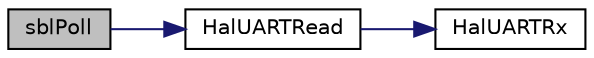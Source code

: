 digraph "sblPoll"
{
  edge [fontname="Helvetica",fontsize="10",labelfontname="Helvetica",labelfontsize="10"];
  node [fontname="Helvetica",fontsize="10",shape=record];
  rankdir="LR";
  Node1 [label="sblPoll",height=0.2,width=0.4,color="black", fillcolor="grey75", style="filled" fontcolor="black"];
  Node1 -> Node2 [color="midnightblue",fontsize="10",style="solid",fontname="Helvetica"];
  Node2 [label="HalUARTRead",height=0.2,width=0.4,color="black", fillcolor="white", style="filled",URL="$hal__uart_8h.html#a68bd83827c7573ee10aec3849b22e31a"];
  Node2 -> Node3 [color="midnightblue",fontsize="10",style="solid",fontname="Helvetica"];
  Node3 [label="HalUARTRx",height=0.2,width=0.4,color="black", fillcolor="white", style="filled",URL="$__hal__uart__usb_8c.html#a1906a0f76aad78aa38f8cd5c9e8c795b"];
}
